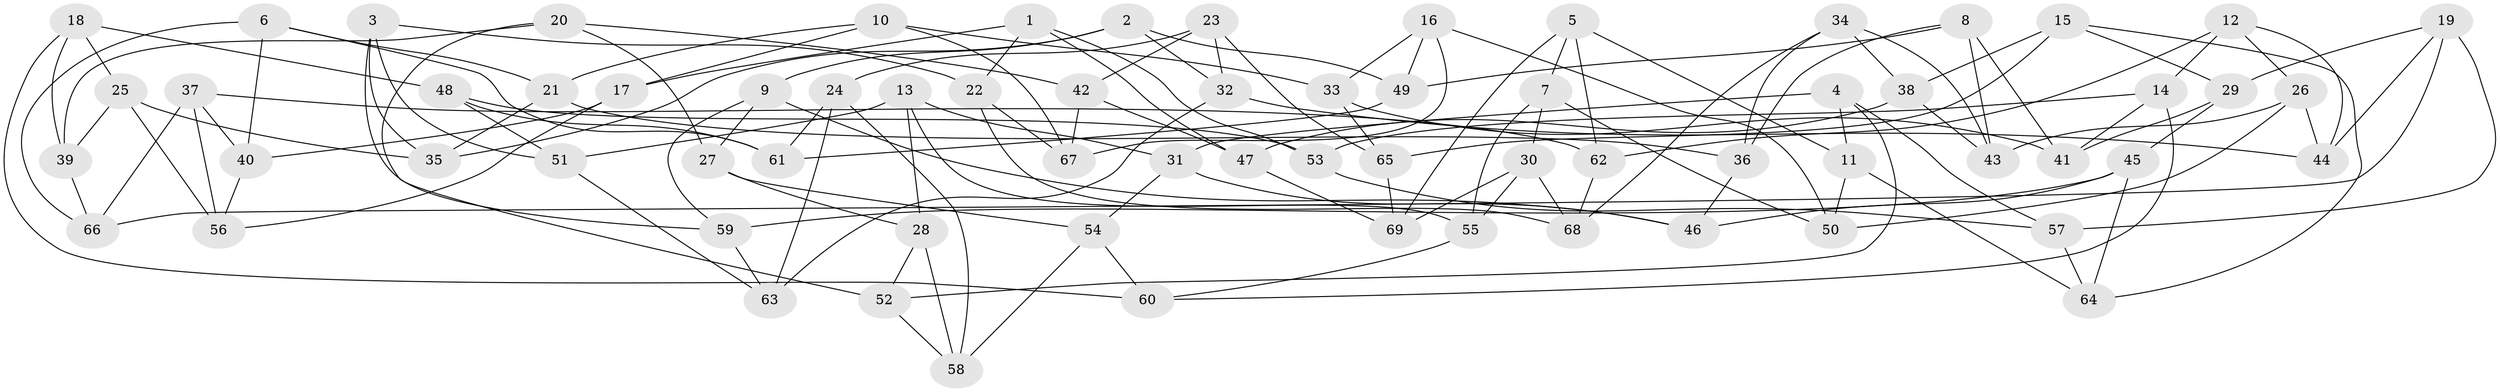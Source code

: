 // coarse degree distribution, {3: 0.23529411764705882, 4: 0.4117647058823529, 5: 0.14705882352941177, 6: 0.11764705882352941, 8: 0.058823529411764705, 9: 0.029411764705882353}
// Generated by graph-tools (version 1.1) at 2025/02/03/04/25 22:02:14]
// undirected, 69 vertices, 138 edges
graph export_dot {
graph [start="1"]
  node [color=gray90,style=filled];
  1;
  2;
  3;
  4;
  5;
  6;
  7;
  8;
  9;
  10;
  11;
  12;
  13;
  14;
  15;
  16;
  17;
  18;
  19;
  20;
  21;
  22;
  23;
  24;
  25;
  26;
  27;
  28;
  29;
  30;
  31;
  32;
  33;
  34;
  35;
  36;
  37;
  38;
  39;
  40;
  41;
  42;
  43;
  44;
  45;
  46;
  47;
  48;
  49;
  50;
  51;
  52;
  53;
  54;
  55;
  56;
  57;
  58;
  59;
  60;
  61;
  62;
  63;
  64;
  65;
  66;
  67;
  68;
  69;
  1 -- 17;
  1 -- 47;
  1 -- 53;
  1 -- 22;
  2 -- 32;
  2 -- 9;
  2 -- 35;
  2 -- 49;
  3 -- 35;
  3 -- 59;
  3 -- 22;
  3 -- 51;
  4 -- 52;
  4 -- 31;
  4 -- 57;
  4 -- 11;
  5 -- 7;
  5 -- 69;
  5 -- 11;
  5 -- 62;
  6 -- 66;
  6 -- 61;
  6 -- 21;
  6 -- 40;
  7 -- 55;
  7 -- 30;
  7 -- 50;
  8 -- 49;
  8 -- 41;
  8 -- 36;
  8 -- 43;
  9 -- 27;
  9 -- 46;
  9 -- 59;
  10 -- 67;
  10 -- 33;
  10 -- 21;
  10 -- 17;
  11 -- 64;
  11 -- 50;
  12 -- 62;
  12 -- 44;
  12 -- 14;
  12 -- 26;
  13 -- 28;
  13 -- 31;
  13 -- 55;
  13 -- 51;
  14 -- 41;
  14 -- 60;
  14 -- 53;
  15 -- 38;
  15 -- 64;
  15 -- 29;
  15 -- 65;
  16 -- 50;
  16 -- 67;
  16 -- 49;
  16 -- 33;
  17 -- 40;
  17 -- 56;
  18 -- 48;
  18 -- 60;
  18 -- 39;
  18 -- 25;
  19 -- 29;
  19 -- 66;
  19 -- 57;
  19 -- 44;
  20 -- 27;
  20 -- 52;
  20 -- 39;
  20 -- 42;
  21 -- 35;
  21 -- 36;
  22 -- 68;
  22 -- 67;
  23 -- 32;
  23 -- 24;
  23 -- 42;
  23 -- 65;
  24 -- 63;
  24 -- 61;
  24 -- 58;
  25 -- 35;
  25 -- 39;
  25 -- 56;
  26 -- 44;
  26 -- 50;
  26 -- 43;
  27 -- 54;
  27 -- 28;
  28 -- 52;
  28 -- 58;
  29 -- 41;
  29 -- 45;
  30 -- 69;
  30 -- 55;
  30 -- 68;
  31 -- 54;
  31 -- 46;
  32 -- 63;
  32 -- 44;
  33 -- 65;
  33 -- 41;
  34 -- 38;
  34 -- 36;
  34 -- 43;
  34 -- 68;
  36 -- 46;
  37 -- 62;
  37 -- 40;
  37 -- 66;
  37 -- 56;
  38 -- 47;
  38 -- 43;
  39 -- 66;
  40 -- 56;
  42 -- 67;
  42 -- 47;
  45 -- 46;
  45 -- 64;
  45 -- 59;
  47 -- 69;
  48 -- 51;
  48 -- 61;
  48 -- 53;
  49 -- 61;
  51 -- 63;
  52 -- 58;
  53 -- 57;
  54 -- 60;
  54 -- 58;
  55 -- 60;
  57 -- 64;
  59 -- 63;
  62 -- 68;
  65 -- 69;
}
